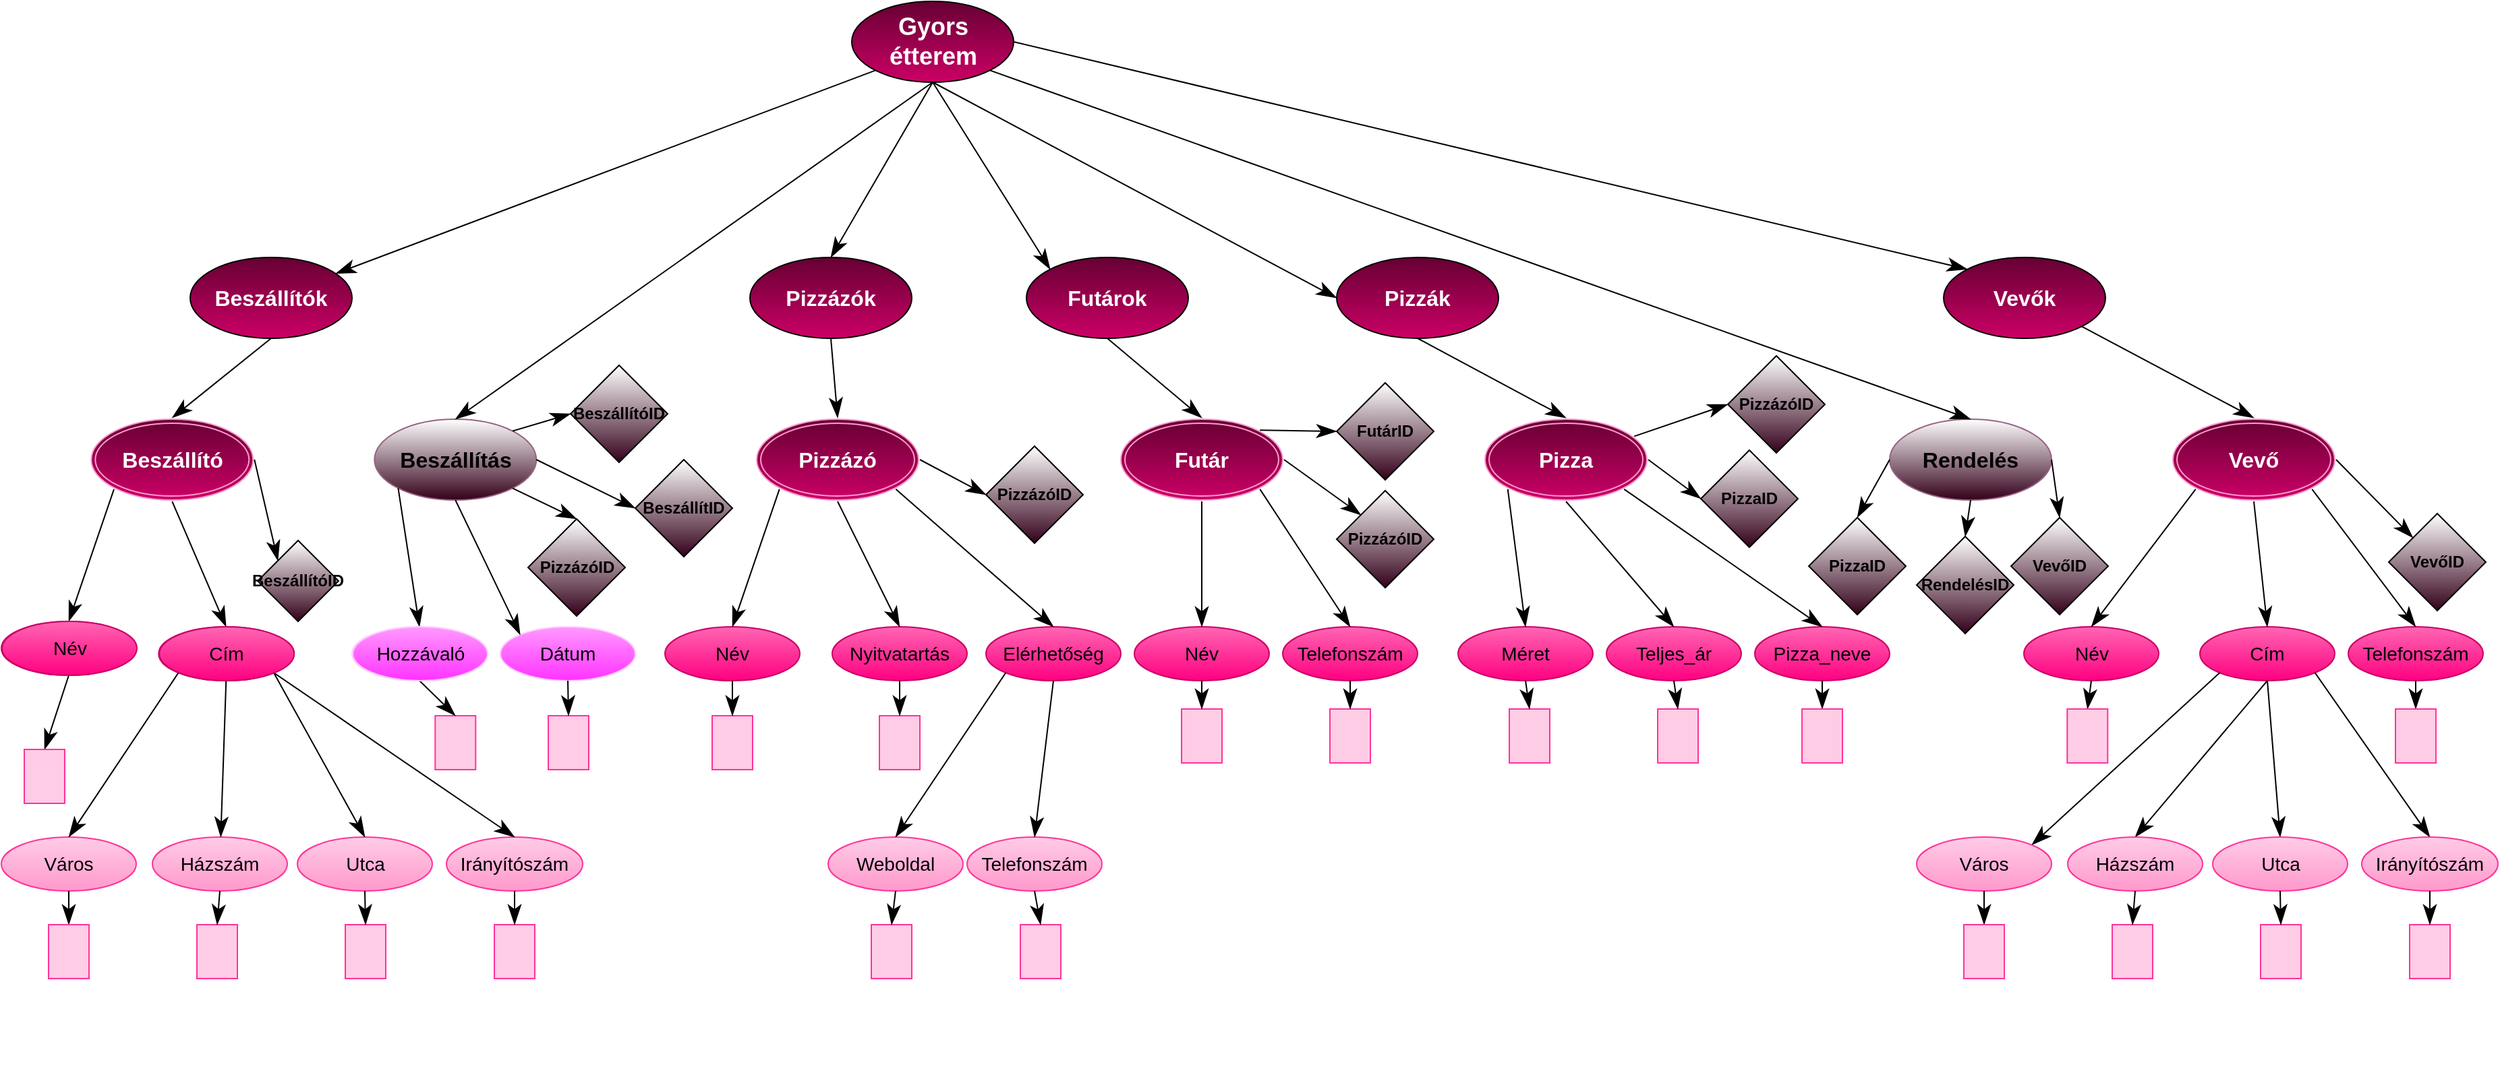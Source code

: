 <mxfile version="15.4.0" type="device"><diagram id="WkTNShphQuthiZInxlr3" name="1 oldal"><mxGraphModel dx="3299" dy="1235" grid="1" gridSize="10" guides="1" tooltips="1" connect="1" arrows="1" fold="1" page="1" pageScale="1" pageWidth="1169" pageHeight="827" math="0" shadow="0"><root><mxCell id="0"/><mxCell id="1" parent="0"/><mxCell id="f42chK7hC5eAeOAVWeYC-1" value="Elérhetőség" style="ellipse;whiteSpace=wrap;html=1;rounded=0;shadow=0;strokeColor=#CC0066;fillColor=#FF66B3;gradientDirection=south;gradientColor=#FF0080;fontSize=14;" vertex="1" parent="1"><mxGeometry x="-420" y="484" width="100" height="40" as="geometry"/></mxCell><mxCell id="f42chK7hC5eAeOAVWeYC-2" value="Nyitvatartás" style="ellipse;whiteSpace=wrap;html=1;rounded=0;shadow=0;strokeColor=#CC0066;fillColor=#FF66B3;gradientDirection=south;gradientColor=#FF0080;fontSize=14;" vertex="1" parent="1"><mxGeometry x="-534" y="484" width="100" height="40" as="geometry"/></mxCell><mxCell id="f42chK7hC5eAeOAVWeYC-3" value="Név" style="ellipse;whiteSpace=wrap;html=1;rounded=0;shadow=0;strokeColor=#CC0066;fillColor=#FF66B3;gradientDirection=south;gradientColor=#FF0080;" vertex="1" parent="1"><mxGeometry x="-1150" y="480" width="100" height="40" as="geometry"/></mxCell><mxCell id="f42chK7hC5eAeOAVWeYC-4" value="Hozzávaló" style="ellipse;whiteSpace=wrap;html=1;rounded=0;shadow=0;strokeColor=#FFCCFF;fillColor=#FF99FF;gradientDirection=south;gradientColor=#FF33FF;" vertex="1" parent="1"><mxGeometry x="-890" y="484" width="100" height="40" as="geometry"/></mxCell><mxCell id="f42chK7hC5eAeOAVWeYC-5" value="Cím" style="ellipse;whiteSpace=wrap;html=1;rounded=0;shadow=0;strokeColor=#CC0066;fillColor=#FF66B3;gradientDirection=south;gradientColor=#FF0080;" vertex="1" parent="1"><mxGeometry x="-1033.36" y="484" width="100" height="40" as="geometry"/></mxCell><mxCell id="f42chK7hC5eAeOAVWeYC-6" value="Név" style="ellipse;whiteSpace=wrap;html=1;rounded=0;shadow=0;strokeColor=#CC0066;fillColor=#FF66B3;gradientDirection=south;gradientColor=#FF0080;fontSize=14;" vertex="1" parent="1"><mxGeometry x="-310" y="484" width="100" height="40" as="geometry"/></mxCell><mxCell id="f42chK7hC5eAeOAVWeYC-7" value="Telefonszám" style="ellipse;whiteSpace=wrap;html=1;rounded=0;shadow=0;strokeColor=#CC0066;fillColor=#FF66B3;gradientDirection=south;gradientColor=#FF0080;fontSize=14;" vertex="1" parent="1"><mxGeometry x="-200" y="484" width="100" height="40" as="geometry"/></mxCell><mxCell id="f42chK7hC5eAeOAVWeYC-8" value="Név" style="ellipse;whiteSpace=wrap;html=1;rounded=0;shadow=0;strokeColor=#CC0066;fillColor=#FF66B3;gradientDirection=south;gradientColor=#FF0080;fontSize=14;" vertex="1" parent="1"><mxGeometry x="-658" y="484" width="100" height="40" as="geometry"/></mxCell><mxCell id="f42chK7hC5eAeOAVWeYC-9" value="Pizza_neve" style="ellipse;whiteSpace=wrap;html=1;rounded=0;shadow=0;strokeColor=#CC0066;fillColor=#FF66B3;gradientDirection=south;gradientColor=#FF0080;fontSize=14;" vertex="1" parent="1"><mxGeometry x="150" y="484" width="100" height="40" as="geometry"/></mxCell><mxCell id="f42chK7hC5eAeOAVWeYC-10" value="Weboldal" style="ellipse;whiteSpace=wrap;html=1;rounded=0;shadow=0;strokeColor=#FF3399;fillColor=#FFCCE6;gradientDirection=south;gradientColor=#FF99CC;fontSize=14;" vertex="1" parent="1"><mxGeometry x="-537" y="640" width="100" height="40" as="geometry"/></mxCell><mxCell id="f42chK7hC5eAeOAVWeYC-11" value="Telefonszám" style="ellipse;whiteSpace=wrap;html=1;rounded=0;shadow=0;strokeColor=#FF3399;fillColor=#FFCCE6;gradientDirection=south;gradientColor=#FF99CC;fontSize=14;" vertex="1" parent="1"><mxGeometry x="-434" y="640" width="100" height="40" as="geometry"/></mxCell><mxCell id="f42chK7hC5eAeOAVWeYC-12" value="Város" style="ellipse;whiteSpace=wrap;html=1;rounded=0;shadow=0;strokeColor=#FF3399;fillColor=#FFCCE6;gradientDirection=south;gradientColor=#FF99CC;fontSize=14;" vertex="1" parent="1"><mxGeometry x="-1150" y="640" width="100" height="40" as="geometry"/></mxCell><mxCell id="f42chK7hC5eAeOAVWeYC-13" value="Irányítószám" style="ellipse;whiteSpace=wrap;html=1;rounded=0;shadow=0;strokeColor=#FF3399;fillColor=#FFCCE6;gradientDirection=south;gradientColor=#FF99CC;fontSize=14;" vertex="1" parent="1"><mxGeometry x="-820" y="640" width="101" height="40" as="geometry"/></mxCell><mxCell id="f42chK7hC5eAeOAVWeYC-14" value="Utca" style="ellipse;whiteSpace=wrap;html=1;rounded=0;shadow=0;strokeColor=#FF3399;fillColor=#FFCCE6;gradientDirection=south;gradientColor=#FF99CC;fontSize=14;" vertex="1" parent="1"><mxGeometry x="-930.5" y="640" width="100" height="40" as="geometry"/></mxCell><mxCell id="f42chK7hC5eAeOAVWeYC-15" value="Házszám" style="ellipse;whiteSpace=wrap;html=1;rounded=0;shadow=0;strokeColor=#FF3399;fillColor=#FFCCE6;gradientDirection=south;gradientColor=#FF99CC;fontSize=14;" vertex="1" parent="1"><mxGeometry x="-1038" y="640" width="100" height="40" as="geometry"/></mxCell><mxCell id="f42chK7hC5eAeOAVWeYC-16" value="Dátum" style="ellipse;whiteSpace=wrap;html=1;rounded=0;shadow=0;strokeColor=#FFCCFF;fillColor=#FF99FF;gradientDirection=south;gradientColor=#FF33FF;fontSize=14;" vertex="1" parent="1"><mxGeometry x="-780" y="484" width="100" height="40" as="geometry"/></mxCell><mxCell id="f42chK7hC5eAeOAVWeYC-17" style="edgeStyle=none;rounded=0;orthogonalLoop=1;jettySize=auto;html=1;entryX=0.5;entryY=0;entryDx=0;entryDy=0;" edge="1" parent="1"><mxGeometry relative="1" as="geometry"><mxPoint x="-953.36" y="810" as="sourcePoint"/><mxPoint x="-953.36" y="810" as="targetPoint"/></mxGeometry></mxCell><mxCell id="f42chK7hC5eAeOAVWeYC-18" value="&lt;b style=&quot;font-size: 16px;&quot;&gt;&lt;font color=&quot;#ffffff&quot; style=&quot;font-size: 16px;&quot;&gt;Pizzázók&lt;/font&gt;&lt;/b&gt;" style="ellipse;whiteSpace=wrap;html=1;align=center;rounded=0;shadow=0;fillColor=#660033;gradientColor=#CC0066;gradientDirection=south;fontSize=16;" vertex="1" parent="1"><mxGeometry x="-595" y="210" width="120" height="60" as="geometry"/></mxCell><mxCell id="f42chK7hC5eAeOAVWeYC-19" value="&lt;b style=&quot;font-size: 16px;&quot;&gt;&lt;font color=&quot;#ffffff&quot; style=&quot;font-size: 16px;&quot;&gt;Pizzák&lt;/font&gt;&lt;/b&gt;" style="ellipse;whiteSpace=wrap;html=1;align=center;rounded=0;shadow=0;fillColor=#660033;gradientColor=#CC0066;gradientDirection=south;fontSize=16;" vertex="1" parent="1"><mxGeometry x="-160" y="210" width="120" height="60" as="geometry"/></mxCell><mxCell id="f42chK7hC5eAeOAVWeYC-20" value="&lt;b style=&quot;font-size: 16px;&quot;&gt;&lt;font color=&quot;#ffffff&quot; style=&quot;font-size: 16px;&quot;&gt;Vevők&lt;/font&gt;&lt;/b&gt;" style="ellipse;whiteSpace=wrap;html=1;align=center;rounded=0;shadow=0;fillColor=#660033;gradientColor=#CC0066;gradientDirection=south;fontSize=16;" vertex="1" parent="1"><mxGeometry x="290" y="210" width="120" height="60" as="geometry"/></mxCell><mxCell id="f42chK7hC5eAeOAVWeYC-21" value="&lt;b style=&quot;font-size: 16px;&quot;&gt;&lt;font color=&quot;#ffffff&quot; style=&quot;font-size: 16px;&quot;&gt;Futárok&lt;/font&gt;&lt;/b&gt;" style="ellipse;whiteSpace=wrap;html=1;align=center;rounded=0;shadow=0;fillColor=#660033;gradientColor=#CC0066;gradientDirection=south;fontSize=16;" vertex="1" parent="1"><mxGeometry x="-390" y="210" width="120" height="60" as="geometry"/></mxCell><mxCell id="f42chK7hC5eAeOAVWeYC-22" value="&lt;font style=&quot;font-size: 16px;&quot;&gt;&lt;b style=&quot;font-size: 16px;&quot;&gt;Beszállítás&lt;/b&gt;&lt;/font&gt;" style="ellipse;whiteSpace=wrap;html=1;align=center;rounded=0;shadow=0;fillColor=#FFFFFF;gradientColor=#33001A;gradientDirection=south;strokeColor=#996185;fontColor=#000000;fontSize=16;" vertex="1" parent="1"><mxGeometry x="-873.36" y="330" width="120" height="60" as="geometry"/></mxCell><mxCell id="f42chK7hC5eAeOAVWeYC-23" value="&lt;b&gt;PizzaID&lt;/b&gt;" style="rhombus;whiteSpace=wrap;html=1;rounded=0;shadow=0;strokeColor=default;fillColor=#FFFFFF;gradientDirection=south;gradientColor=#33001A;" vertex="1" parent="1"><mxGeometry x="110" y="353" width="72" height="72" as="geometry"/></mxCell><mxCell id="f42chK7hC5eAeOAVWeYC-24" value="&lt;b&gt;BeszállítóID&lt;/b&gt;" style="rhombus;whiteSpace=wrap;html=1;rounded=0;shadow=0;strokeColor=default;fillColor=#FFFFFF;gradientDirection=south;gradientColor=#33001A;" vertex="1" parent="1"><mxGeometry x="-960" y="420" width="60" height="60" as="geometry"/></mxCell><mxCell id="f42chK7hC5eAeOAVWeYC-25" value="&lt;b&gt;PizzázóID&lt;/b&gt;" style="rhombus;whiteSpace=wrap;html=1;rounded=0;shadow=0;strokeColor=default;fillColor=#FFFFFF;gradientDirection=south;gradientColor=#33001A;aspect=fixed;" vertex="1" parent="1"><mxGeometry x="-420" y="350" width="72" height="72" as="geometry"/></mxCell><mxCell id="f42chK7hC5eAeOAVWeYC-26" value="&lt;b&gt;FutárID&lt;/b&gt;" style="rhombus;whiteSpace=wrap;html=1;rounded=0;shadow=0;strokeColor=default;fillColor=#FFFFFF;gradientDirection=south;gradientColor=#33001A;" vertex="1" parent="1"><mxGeometry x="-160" y="303" width="72" height="72" as="geometry"/></mxCell><mxCell id="f42chK7hC5eAeOAVWeYC-27" value="&lt;b style=&quot;font-size: 18px;&quot;&gt;&lt;font color=&quot;#ffffff&quot; style=&quot;font-size: 18px;&quot;&gt;Gyors étterem&lt;/font&gt;&lt;/b&gt;" style="ellipse;whiteSpace=wrap;html=1;align=center;rounded=0;shadow=0;fillColor=#660033;gradientColor=#CC0066;gradientDirection=south;fontSize=18;" vertex="1" parent="1"><mxGeometry x="-519.5" y="20" width="120" height="60" as="geometry"/></mxCell><mxCell id="f42chK7hC5eAeOAVWeYC-28" value="" style="endArrow=classicThin;endFill=1;endSize=12;html=1;rounded=0;fontColor=#000000;exitX=0;exitY=1;exitDx=0;exitDy=0;strokeWidth=1;" edge="1" parent="1" source="f42chK7hC5eAeOAVWeYC-27" target="f42chK7hC5eAeOAVWeYC-30"><mxGeometry width="160" relative="1" as="geometry"><mxPoint x="-680" y="540" as="sourcePoint"/><mxPoint x="-520" y="540" as="targetPoint"/></mxGeometry></mxCell><mxCell id="f42chK7hC5eAeOAVWeYC-29" value="" style="endArrow=classicThin;endFill=1;endSize=12;html=1;rounded=0;fontColor=#000000;exitX=0.5;exitY=1;exitDx=0;exitDy=0;entryX=0.5;entryY=0;entryDx=0;entryDy=0;strokeWidth=1;" edge="1" parent="1" source="f42chK7hC5eAeOAVWeYC-18" target="f42chK7hC5eAeOAVWeYC-33"><mxGeometry width="160" relative="1" as="geometry"><mxPoint x="-598.0" y="260" as="sourcePoint"/><mxPoint x="-538.0" y="440" as="targetPoint"/></mxGeometry></mxCell><mxCell id="f42chK7hC5eAeOAVWeYC-30" value="&lt;b style=&quot;font-size: 16px;&quot;&gt;&lt;font color=&quot;#ffffff&quot; style=&quot;font-size: 16px;&quot;&gt;Beszállítók&lt;/font&gt;&lt;/b&gt;" style="ellipse;whiteSpace=wrap;html=1;align=center;rounded=0;shadow=0;fillColor=#660033;gradientColor=#CC0066;gradientDirection=south;fontSize=16;" vertex="1" parent="1"><mxGeometry x="-1010" y="210" width="120" height="60" as="geometry"/></mxCell><mxCell id="f42chK7hC5eAeOAVWeYC-31" value="" style="endArrow=classicThin;endFill=1;endSize=12;html=1;rounded=0;fontColor=#000000;exitX=0.5;exitY=1;exitDx=0;exitDy=0;strokeWidth=1;entryX=0.5;entryY=0;entryDx=0;entryDy=0;" edge="1" parent="1" source="f42chK7hC5eAeOAVWeYC-27" target="f42chK7hC5eAeOAVWeYC-18"><mxGeometry width="160" relative="1" as="geometry"><mxPoint x="-598.0" y="260" as="sourcePoint"/><mxPoint x="-737.406" y="328.871" as="targetPoint"/></mxGeometry></mxCell><mxCell id="f42chK7hC5eAeOAVWeYC-32" value="" style="endArrow=classicThin;endFill=1;endSize=12;html=1;rounded=0;fontColor=#000000;exitX=0.5;exitY=1;exitDx=0;exitDy=0;strokeWidth=1;entryX=0.5;entryY=0;entryDx=0;entryDy=0;" edge="1" parent="1" source="f42chK7hC5eAeOAVWeYC-30" target="f42chK7hC5eAeOAVWeYC-34"><mxGeometry width="160" relative="1" as="geometry"><mxPoint x="-598.0" y="260" as="sourcePoint"/><mxPoint x="-833.36" y="410" as="targetPoint"/></mxGeometry></mxCell><mxCell id="f42chK7hC5eAeOAVWeYC-33" value="&lt;b style=&quot;font-size: 16px;&quot;&gt;&lt;font color=&quot;#ffffff&quot; style=&quot;font-size: 16px;&quot;&gt;Pizzázó&lt;/font&gt;&lt;/b&gt;" style="ellipse;shape=doubleEllipse;margin=3;whiteSpace=wrap;html=1;align=center;rounded=0;shadow=0;fontColor=#000000;fillColor=#660033;gradientColor=#CC0066;gradientDirection=south;perimeterSpacing=1;strokeWidth=1;strokeColor=#FF99CC;fontSize=16;" vertex="1" parent="1"><mxGeometry x="-590" y="330" width="120" height="60" as="geometry"/></mxCell><mxCell id="f42chK7hC5eAeOAVWeYC-34" value="&lt;b style=&quot;font-size: 16px;&quot;&gt;&lt;font color=&quot;#ffffff&quot; style=&quot;font-size: 16px;&quot;&gt;Beszállító&lt;/font&gt;&lt;/b&gt;" style="ellipse;shape=doubleEllipse;margin=3;whiteSpace=wrap;html=1;align=center;rounded=0;shadow=0;fontColor=#000000;fillColor=#660033;gradientColor=#CC0066;gradientDirection=south;perimeterSpacing=1;strokeWidth=1;strokeColor=#FF99CC;fontSize=16;" vertex="1" parent="1"><mxGeometry x="-1083.36" y="330" width="120" height="60" as="geometry"/></mxCell><mxCell id="f42chK7hC5eAeOAVWeYC-35" value="" style="endArrow=classicThin;endFill=1;endSize=12;html=1;rounded=0;fontColor=#000000;exitX=0.5;exitY=1;exitDx=0;exitDy=0;strokeWidth=1;entryX=0.5;entryY=0;entryDx=0;entryDy=0;" edge="1" parent="1" source="f42chK7hC5eAeOAVWeYC-27" target="f42chK7hC5eAeOAVWeYC-22"><mxGeometry width="160" relative="1" as="geometry"><mxPoint x="-598.0" y="260" as="sourcePoint"/><mxPoint x="-769.586" y="322.28" as="targetPoint"/></mxGeometry></mxCell><mxCell id="f42chK7hC5eAeOAVWeYC-36" value="&lt;b&gt;BeszállítID&lt;br&gt;&lt;/b&gt;" style="rhombus;whiteSpace=wrap;html=1;rounded=0;shadow=0;strokeColor=default;fillColor=#FFFFFF;gradientDirection=south;gradientColor=#33001A;aspect=fixed;" vertex="1" parent="1"><mxGeometry x="-680" y="360" width="72" height="72" as="geometry"/></mxCell><mxCell id="f42chK7hC5eAeOAVWeYC-37" value="&lt;b&gt;PizzázóID&lt;br&gt;&lt;/b&gt;" style="rhombus;whiteSpace=wrap;html=1;rounded=0;shadow=0;strokeColor=default;fillColor=#FFFFFF;gradientDirection=south;gradientColor=#33001A;aspect=fixed;" vertex="1" parent="1"><mxGeometry x="-759.5" y="404" width="72" height="72" as="geometry"/></mxCell><mxCell id="f42chK7hC5eAeOAVWeYC-38" value="&lt;b&gt;BeszállítóID&lt;/b&gt;" style="rhombus;whiteSpace=wrap;html=1;rounded=0;shadow=0;strokeColor=default;fillColor=#FFFFFF;gradientDirection=south;gradientColor=#33001A;aspect=fixed;" vertex="1" parent="1"><mxGeometry x="-728" y="290" width="72" height="72" as="geometry"/></mxCell><mxCell id="f42chK7hC5eAeOAVWeYC-39" value="" style="endArrow=classicThin;endFill=1;endSize=12;html=1;rounded=0;fontColor=#000000;exitX=0;exitY=1;exitDx=0;exitDy=0;strokeWidth=1;entryX=0.5;entryY=0;entryDx=0;entryDy=0;" edge="1" parent="1" source="f42chK7hC5eAeOAVWeYC-34" target="f42chK7hC5eAeOAVWeYC-3"><mxGeometry width="160" relative="1" as="geometry"><mxPoint x="-1080" y="350" as="sourcePoint"/><mxPoint x="-1080.5" y="389" as="targetPoint"/></mxGeometry></mxCell><mxCell id="f42chK7hC5eAeOAVWeYC-40" value="" style="endArrow=classicThin;endFill=1;endSize=12;html=1;rounded=0;fontColor=#000000;exitX=0.5;exitY=1;exitDx=0;exitDy=0;strokeWidth=1;entryX=0.5;entryY=0;entryDx=0;entryDy=0;" edge="1" parent="1" source="f42chK7hC5eAeOAVWeYC-34" target="f42chK7hC5eAeOAVWeYC-5"><mxGeometry width="160" relative="1" as="geometry"><mxPoint x="-1080.5" y="451" as="sourcePoint"/><mxPoint x="-1090.5" y="500" as="targetPoint"/></mxGeometry></mxCell><mxCell id="f42chK7hC5eAeOAVWeYC-41" value="" style="endArrow=classicThin;endFill=1;endSize=12;html=1;rounded=0;fontColor=#000000;exitX=1;exitY=0.5;exitDx=0;exitDy=0;strokeWidth=1;entryX=0;entryY=0;entryDx=0;entryDy=0;" edge="1" parent="1" source="f42chK7hC5eAeOAVWeYC-34" target="f42chK7hC5eAeOAVWeYC-24"><mxGeometry width="160" relative="1" as="geometry"><mxPoint x="-1045.242" y="444.676" as="sourcePoint"/><mxPoint x="-970.5" y="500" as="targetPoint"/></mxGeometry></mxCell><mxCell id="f42chK7hC5eAeOAVWeYC-42" value="" style="endArrow=classicThin;endFill=1;endSize=12;html=1;rounded=0;fontColor=#000000;strokeWidth=1;exitX=0.5;exitY=1;exitDx=0;exitDy=0;entryX=1;entryY=0.5;entryDx=0;entryDy=0;" edge="1" parent="1" source="f42chK7hC5eAeOAVWeYC-3" target="f42chK7hC5eAeOAVWeYC-43"><mxGeometry width="160" relative="1" as="geometry"><mxPoint x="-1100" y="540" as="sourcePoint"/><mxPoint x="-1100" y="560" as="targetPoint"/></mxGeometry></mxCell><mxCell id="f42chK7hC5eAeOAVWeYC-43" value="" style="rounded=0;whiteSpace=wrap;html=1;shadow=0;fontColor=#000000;strokeColor=#FF3399;fillColor=#FFCCE6;gradientDirection=south;rotation=-90;gradientColor=#FFCCE6;" vertex="1" parent="1"><mxGeometry x="-1138" y="580" width="40" height="30" as="geometry"/></mxCell><mxCell id="f42chK7hC5eAeOAVWeYC-44" value="" style="endArrow=classicThin;endFill=1;endSize=12;html=1;rounded=0;fontColor=#000000;strokeWidth=1;exitX=0;exitY=1;exitDx=0;exitDy=0;entryX=0.5;entryY=0;entryDx=0;entryDy=0;" edge="1" parent="1" source="f42chK7hC5eAeOAVWeYC-5" target="f42chK7hC5eAeOAVWeYC-12"><mxGeometry width="160" relative="1" as="geometry"><mxPoint x="-1090.5" y="540" as="sourcePoint"/><mxPoint x="-1090" y="585" as="targetPoint"/></mxGeometry></mxCell><mxCell id="f42chK7hC5eAeOAVWeYC-45" value="" style="endArrow=classicThin;endFill=1;endSize=12;html=1;rounded=0;fontColor=#000000;strokeWidth=1;exitX=0.5;exitY=1;exitDx=0;exitDy=0;" edge="1" parent="1" source="f42chK7hC5eAeOAVWeYC-5" target="f42chK7hC5eAeOAVWeYC-15"><mxGeometry width="160" relative="1" as="geometry"><mxPoint x="-1005.646" y="534.226" as="sourcePoint"/><mxPoint x="-1090" y="650" as="targetPoint"/></mxGeometry></mxCell><mxCell id="f42chK7hC5eAeOAVWeYC-46" value="" style="endArrow=classicThin;endFill=1;endSize=12;html=1;rounded=0;fontColor=#000000;strokeWidth=1;exitX=1;exitY=1;exitDx=0;exitDy=0;entryX=0.5;entryY=0;entryDx=0;entryDy=0;" edge="1" parent="1" source="f42chK7hC5eAeOAVWeYC-5" target="f42chK7hC5eAeOAVWeYC-14"><mxGeometry width="160" relative="1" as="geometry"><mxPoint x="-970.5" y="540" as="sourcePoint"/><mxPoint x="-976.909" y="650.005" as="targetPoint"/></mxGeometry></mxCell><mxCell id="f42chK7hC5eAeOAVWeYC-47" value="" style="endArrow=classicThin;endFill=1;endSize=12;html=1;rounded=0;fontColor=#000000;strokeWidth=1;entryX=0.5;entryY=0;entryDx=0;entryDy=0;exitX=1;exitY=1;exitDx=0;exitDy=0;" edge="1" parent="1" source="f42chK7hC5eAeOAVWeYC-5" target="f42chK7hC5eAeOAVWeYC-13"><mxGeometry width="160" relative="1" as="geometry"><mxPoint x="-935.354" y="534.226" as="sourcePoint"/><mxPoint x="-870.5" y="650" as="targetPoint"/></mxGeometry></mxCell><mxCell id="f42chK7hC5eAeOAVWeYC-48" value="" style="endArrow=classicThin;endFill=1;endSize=12;html=1;rounded=0;fontColor=#000000;exitX=0;exitY=1;exitDx=0;exitDy=0;strokeWidth=1;entryX=0.5;entryY=0;entryDx=0;entryDy=0;" edge="1" parent="1" source="f42chK7hC5eAeOAVWeYC-22" target="f42chK7hC5eAeOAVWeYC-4"><mxGeometry width="160" relative="1" as="geometry"><mxPoint x="-1019.5" y="420" as="sourcePoint"/><mxPoint x="-973.0" y="445" as="targetPoint"/></mxGeometry></mxCell><mxCell id="f42chK7hC5eAeOAVWeYC-49" value="" style="endArrow=classicThin;endFill=1;endSize=12;html=1;rounded=0;fontColor=#000000;exitX=0.5;exitY=1;exitDx=0;exitDy=0;strokeWidth=1;entryX=0;entryY=0;entryDx=0;entryDy=0;" edge="1" parent="1" source="f42chK7hC5eAeOAVWeYC-22" target="f42chK7hC5eAeOAVWeYC-16"><mxGeometry width="160" relative="1" as="geometry"><mxPoint x="-790" y="460" as="sourcePoint"/><mxPoint x="-830" y="494" as="targetPoint"/></mxGeometry></mxCell><mxCell id="f42chK7hC5eAeOAVWeYC-50" value="" style="endArrow=classicThin;endFill=1;endSize=12;html=1;rounded=0;fontColor=#000000;exitX=1;exitY=1;exitDx=0;exitDy=0;strokeWidth=1;entryX=0.5;entryY=0;entryDx=0;entryDy=0;" edge="1" parent="1" source="f42chK7hC5eAeOAVWeYC-22" target="f42chK7hC5eAeOAVWeYC-37"><mxGeometry width="160" relative="1" as="geometry"><mxPoint x="-790" y="460" as="sourcePoint"/><mxPoint x="-755.146" y="499.774" as="targetPoint"/></mxGeometry></mxCell><mxCell id="f42chK7hC5eAeOAVWeYC-51" value="" style="endArrow=classicThin;endFill=1;endSize=12;html=1;rounded=0;fontColor=#000000;exitX=1;exitY=0.5;exitDx=0;exitDy=0;strokeWidth=1;entryX=0;entryY=0.5;entryDx=0;entryDy=0;" edge="1" parent="1" source="f42chK7hC5eAeOAVWeYC-22" target="f42chK7hC5eAeOAVWeYC-36"><mxGeometry width="160" relative="1" as="geometry"><mxPoint x="-747.156" y="451.002" as="sourcePoint"/><mxPoint x="-698" y="470" as="targetPoint"/></mxGeometry></mxCell><mxCell id="f42chK7hC5eAeOAVWeYC-52" value="" style="endArrow=classicThin;endFill=1;endSize=12;html=1;rounded=0;fontColor=#000000;exitX=1;exitY=0;exitDx=0;exitDy=0;strokeWidth=1;entryX=0;entryY=0.5;entryDx=0;entryDy=0;" edge="1" parent="1" source="f42chK7hC5eAeOAVWeYC-22" target="f42chK7hC5eAeOAVWeYC-38"><mxGeometry width="160" relative="1" as="geometry"><mxPoint x="-747.156" y="451.002" as="sourcePoint"/><mxPoint x="-698" y="470" as="targetPoint"/></mxGeometry></mxCell><mxCell id="f42chK7hC5eAeOAVWeYC-53" value="" style="endArrow=classicThin;endFill=1;endSize=12;html=1;rounded=0;fontColor=#000000;strokeWidth=1;exitX=0.5;exitY=1;exitDx=0;exitDy=0;entryX=1;entryY=0.5;entryDx=0;entryDy=0;" edge="1" parent="1" source="f42chK7hC5eAeOAVWeYC-12" target="f42chK7hC5eAeOAVWeYC-54"><mxGeometry width="160" relative="1" as="geometry"><mxPoint x="-980.5" y="530" as="sourcePoint"/><mxPoint x="-1020" y="700" as="targetPoint"/></mxGeometry></mxCell><mxCell id="f42chK7hC5eAeOAVWeYC-54" value="" style="rounded=0;whiteSpace=wrap;html=1;shadow=0;fontColor=#000000;strokeColor=#FF3399;fillColor=#FFCCE6;gradientDirection=south;rotation=-90;gradientColor=#FFCCE6;" vertex="1" parent="1"><mxGeometry x="-1120" y="710" width="40" height="30" as="geometry"/></mxCell><mxCell id="f42chK7hC5eAeOAVWeYC-55" value="" style="rounded=0;whiteSpace=wrap;html=1;shadow=0;fontColor=#000000;strokeColor=#FF3399;fillColor=#FFCCE6;gradientDirection=south;rotation=-90;gradientColor=#FFCCE6;" vertex="1" parent="1"><mxGeometry x="-789.5" y="710" width="40" height="30" as="geometry"/></mxCell><mxCell id="f42chK7hC5eAeOAVWeYC-56" value="" style="rounded=0;whiteSpace=wrap;html=1;shadow=0;fontColor=#000000;strokeColor=#FF3399;fillColor=#FFCCE6;gradientDirection=south;rotation=-90;gradientColor=#FFCCE6;" vertex="1" parent="1"><mxGeometry x="-900" y="710" width="40" height="30" as="geometry"/></mxCell><mxCell id="f42chK7hC5eAeOAVWeYC-57" value="" style="rounded=0;whiteSpace=wrap;html=1;shadow=0;fontColor=#000000;strokeColor=#FF3399;fillColor=#FFCCE6;gradientDirection=south;rotation=-90;gradientColor=#FFCCE6;" vertex="1" parent="1"><mxGeometry x="-1010" y="710" width="40" height="30" as="geometry"/></mxCell><mxCell id="f42chK7hC5eAeOAVWeYC-58" value="" style="endArrow=classicThin;endFill=1;endSize=12;html=1;rounded=0;fontColor=#000000;strokeWidth=1;exitX=0.5;exitY=1;exitDx=0;exitDy=0;entryX=1;entryY=0.5;entryDx=0;entryDy=0;" edge="1" parent="1" source="f42chK7hC5eAeOAVWeYC-15" target="f42chK7hC5eAeOAVWeYC-57"><mxGeometry width="160" relative="1" as="geometry"><mxPoint x="-1090" y="690" as="sourcePoint"/><mxPoint x="-1080.5" y="715" as="targetPoint"/></mxGeometry></mxCell><mxCell id="f42chK7hC5eAeOAVWeYC-59" value="" style="endArrow=classicThin;endFill=1;endSize=12;html=1;rounded=0;fontColor=#000000;strokeWidth=1;exitX=0.5;exitY=1;exitDx=0;exitDy=0;entryX=1;entryY=0.5;entryDx=0;entryDy=0;" edge="1" parent="1" source="f42chK7hC5eAeOAVWeYC-14" target="f42chK7hC5eAeOAVWeYC-56"><mxGeometry width="160" relative="1" as="geometry"><mxPoint x="-978" y="690" as="sourcePoint"/><mxPoint x="-973.36" y="715" as="targetPoint"/></mxGeometry></mxCell><mxCell id="f42chK7hC5eAeOAVWeYC-60" value="" style="endArrow=classicThin;endFill=1;endSize=12;html=1;rounded=0;fontColor=#000000;strokeWidth=1;exitX=0.5;exitY=1;exitDx=0;exitDy=0;entryX=1;entryY=0.5;entryDx=0;entryDy=0;" edge="1" parent="1" source="f42chK7hC5eAeOAVWeYC-13" target="f42chK7hC5eAeOAVWeYC-55"><mxGeometry width="160" relative="1" as="geometry"><mxPoint x="-968" y="700" as="sourcePoint"/><mxPoint x="-963.36" y="725" as="targetPoint"/></mxGeometry></mxCell><mxCell id="f42chK7hC5eAeOAVWeYC-61" value="" style="rounded=0;whiteSpace=wrap;html=1;shadow=0;fontColor=#000000;strokeColor=#FF3399;fillColor=#FFCCE6;gradientDirection=south;rotation=-90;gradientColor=#FFCCE6;" vertex="1" parent="1"><mxGeometry x="-749.5" y="555" width="40" height="30" as="geometry"/></mxCell><mxCell id="f42chK7hC5eAeOAVWeYC-62" value="" style="endArrow=classicThin;endFill=1;endSize=12;html=1;rounded=0;fontColor=#000000;strokeWidth=1;exitX=0.5;exitY=1;exitDx=0;exitDy=0;entryX=1;entryY=0.5;entryDx=0;entryDy=0;" edge="1" parent="1" source="f42chK7hC5eAeOAVWeYC-16" target="f42chK7hC5eAeOAVWeYC-61"><mxGeometry width="160" relative="1" as="geometry"><mxPoint x="-730" y="530" as="sourcePoint"/><mxPoint x="-822.86" y="565" as="targetPoint"/></mxGeometry></mxCell><mxCell id="f42chK7hC5eAeOAVWeYC-63" value="" style="rounded=0;whiteSpace=wrap;html=1;shadow=0;fontColor=#000000;strokeColor=#FF3399;fillColor=#FFCCE6;gradientDirection=south;rotation=-90;gradientColor=#FFCCE6;" vertex="1" parent="1"><mxGeometry x="-833.36" y="555" width="40" height="30" as="geometry"/></mxCell><mxCell id="f42chK7hC5eAeOAVWeYC-64" value="" style="endArrow=classicThin;endFill=1;endSize=12;html=1;rounded=0;fontColor=#000000;strokeWidth=1;exitX=0.5;exitY=1;exitDx=0;exitDy=0;entryX=1;entryY=0.5;entryDx=0;entryDy=0;" edge="1" parent="1" source="f42chK7hC5eAeOAVWeYC-4" target="f42chK7hC5eAeOAVWeYC-63"><mxGeometry width="160" relative="1" as="geometry"><mxPoint x="-813.86" y="530" as="sourcePoint"/><mxPoint x="-906.72" y="565" as="targetPoint"/></mxGeometry></mxCell><mxCell id="f42chK7hC5eAeOAVWeYC-65" value="" style="rounded=0;whiteSpace=wrap;html=1;shadow=0;fontColor=#000000;strokeColor=#FF3399;fillColor=#FFCCE6;gradientDirection=south;rotation=-90;gradientColor=#FFCCE6;" vertex="1" parent="1"><mxGeometry x="-628" y="555" width="40" height="30" as="geometry"/></mxCell><mxCell id="f42chK7hC5eAeOAVWeYC-66" value="" style="rounded=0;whiteSpace=wrap;html=1;shadow=0;fontColor=#000000;strokeColor=#FF3399;fillColor=#FFCCE6;gradientDirection=south;rotation=-90;gradientColor=#FFCCE6;" vertex="1" parent="1"><mxGeometry x="-504" y="555" width="40" height="30" as="geometry"/></mxCell><mxCell id="f42chK7hC5eAeOAVWeYC-67" value="" style="endArrow=classicThin;endFill=1;endSize=12;html=1;rounded=0;fontColor=#000000;strokeWidth=1;exitX=0.5;exitY=1;exitDx=0;exitDy=0;entryX=1;entryY=0.5;entryDx=0;entryDy=0;" edge="1" parent="1" source="f42chK7hC5eAeOAVWeYC-8" target="f42chK7hC5eAeOAVWeYC-65"><mxGeometry width="160" relative="1" as="geometry"><mxPoint x="-720" y="534" as="sourcePoint"/><mxPoint x="-719.5" y="560" as="targetPoint"/></mxGeometry></mxCell><mxCell id="f42chK7hC5eAeOAVWeYC-68" value="" style="endArrow=classicThin;endFill=1;endSize=12;html=1;rounded=0;fontColor=#000000;strokeWidth=1;exitX=0.5;exitY=1;exitDx=0;exitDy=0;entryX=1;entryY=0.5;entryDx=0;entryDy=0;" edge="1" parent="1" source="f42chK7hC5eAeOAVWeYC-2" target="f42chK7hC5eAeOAVWeYC-66"><mxGeometry width="160" relative="1" as="geometry"><mxPoint x="-710" y="544" as="sourcePoint"/><mxPoint x="-709.5" y="570" as="targetPoint"/></mxGeometry></mxCell><mxCell id="f42chK7hC5eAeOAVWeYC-69" value="" style="endArrow=classicThin;endFill=1;endSize=12;html=1;rounded=0;fontColor=#000000;strokeWidth=1;exitX=0;exitY=1;exitDx=0;exitDy=0;entryX=0.5;entryY=0;entryDx=0;entryDy=0;" edge="1" parent="1" source="f42chK7hC5eAeOAVWeYC-33" target="f42chK7hC5eAeOAVWeYC-8"><mxGeometry width="160" relative="1" as="geometry"><mxPoint x="-700" y="554" as="sourcePoint"/><mxPoint x="-699.5" y="580" as="targetPoint"/></mxGeometry></mxCell><mxCell id="f42chK7hC5eAeOAVWeYC-70" value="" style="endArrow=classicThin;endFill=1;endSize=12;html=1;rounded=0;fontColor=#000000;strokeWidth=1;exitX=0.5;exitY=1;exitDx=0;exitDy=0;entryX=0.5;entryY=0;entryDx=0;entryDy=0;" edge="1" parent="1" source="f42chK7hC5eAeOAVWeYC-33" target="f42chK7hC5eAeOAVWeYC-2"><mxGeometry width="160" relative="1" as="geometry"><mxPoint x="-690" y="564" as="sourcePoint"/><mxPoint x="-689.5" y="590" as="targetPoint"/></mxGeometry></mxCell><mxCell id="f42chK7hC5eAeOAVWeYC-71" value="" style="endArrow=classicThin;endFill=1;endSize=12;html=1;rounded=0;fontColor=#000000;strokeWidth=1;exitX=1;exitY=1;exitDx=0;exitDy=0;entryX=0.5;entryY=0;entryDx=0;entryDy=0;" edge="1" parent="1" source="f42chK7hC5eAeOAVWeYC-33" target="f42chK7hC5eAeOAVWeYC-1"><mxGeometry width="160" relative="1" as="geometry"><mxPoint x="-680" y="574" as="sourcePoint"/><mxPoint x="-679.5" y="600" as="targetPoint"/></mxGeometry></mxCell><mxCell id="f42chK7hC5eAeOAVWeYC-72" value="" style="endArrow=classicThin;endFill=1;endSize=12;html=1;rounded=0;fontColor=#000000;exitX=1;exitY=0.5;exitDx=0;exitDy=0;strokeWidth=1;entryX=0;entryY=0.5;entryDx=0;entryDy=0;" edge="1" parent="1" source="f42chK7hC5eAeOAVWeYC-33" target="f42chK7hC5eAeOAVWeYC-25"><mxGeometry width="160" relative="1" as="geometry"><mxPoint x="-779.5" y="420" as="sourcePoint"/><mxPoint x="-679.5" y="420" as="targetPoint"/></mxGeometry></mxCell><mxCell id="f42chK7hC5eAeOAVWeYC-73" value="" style="endArrow=classicThin;endFill=1;endSize=12;html=1;rounded=0;fontColor=#000000;exitX=0;exitY=1;exitDx=0;exitDy=0;strokeWidth=1;entryX=0.5;entryY=0;entryDx=0;entryDy=0;" edge="1" parent="1" source="f42chK7hC5eAeOAVWeYC-1" target="f42chK7hC5eAeOAVWeYC-10"><mxGeometry width="160" relative="1" as="geometry"><mxPoint x="-769.5" y="430" as="sourcePoint"/><mxPoint x="-380" y="620" as="targetPoint"/></mxGeometry></mxCell><mxCell id="f42chK7hC5eAeOAVWeYC-74" value="" style="endArrow=classicThin;endFill=1;endSize=12;html=1;rounded=0;fontColor=#000000;exitX=0.5;exitY=1;exitDx=0;exitDy=0;strokeWidth=1;entryX=0.5;entryY=0;entryDx=0;entryDy=0;" edge="1" parent="1" source="f42chK7hC5eAeOAVWeYC-1" target="f42chK7hC5eAeOAVWeYC-11"><mxGeometry width="160" relative="1" as="geometry"><mxPoint x="-395.146" y="528.226" as="sourcePoint"/><mxPoint x="-477" y="650" as="targetPoint"/></mxGeometry></mxCell><mxCell id="f42chK7hC5eAeOAVWeYC-75" value="" style="rounded=0;whiteSpace=wrap;html=1;shadow=0;fontColor=#000000;strokeColor=#FF3399;fillColor=#FFCCE6;gradientDirection=south;rotation=-90;gradientColor=#FFCCE6;" vertex="1" parent="1"><mxGeometry x="-399.5" y="710" width="40" height="30" as="geometry"/></mxCell><mxCell id="f42chK7hC5eAeOAVWeYC-76" value="" style="rounded=0;whiteSpace=wrap;html=1;shadow=0;fontColor=#000000;strokeColor=#FF3399;fillColor=#FFCCE6;gradientDirection=south;rotation=-90;gradientColor=#FFCCE6;" vertex="1" parent="1"><mxGeometry x="-510" y="710" width="40" height="30" as="geometry"/></mxCell><mxCell id="f42chK7hC5eAeOAVWeYC-77" value="" style="endArrow=classicThin;endFill=1;endSize=12;html=1;rounded=0;fontColor=#000000;strokeWidth=1;exitX=0.5;exitY=1;exitDx=0;exitDy=0;entryX=1;entryY=0.5;entryDx=0;entryDy=0;" edge="1" parent="1" source="f42chK7hC5eAeOAVWeYC-10" target="f42chK7hC5eAeOAVWeYC-76"><mxGeometry width="160" relative="1" as="geometry"><mxPoint x="-490.5" y="690" as="sourcePoint"/><mxPoint x="-583.36" y="725" as="targetPoint"/></mxGeometry></mxCell><mxCell id="f42chK7hC5eAeOAVWeYC-78" value="" style="endArrow=classicThin;endFill=1;endSize=12;html=1;rounded=0;fontColor=#000000;strokeWidth=1;exitX=0.5;exitY=1;exitDx=0;exitDy=0;entryX=1;entryY=0.5;entryDx=0;entryDy=0;" edge="1" parent="1" source="f42chK7hC5eAeOAVWeYC-11" target="f42chK7hC5eAeOAVWeYC-75"><mxGeometry width="160" relative="1" as="geometry"><mxPoint x="-379.5" y="690" as="sourcePoint"/><mxPoint x="-573.36" y="735" as="targetPoint"/></mxGeometry></mxCell><mxCell id="f42chK7hC5eAeOAVWeYC-79" value="" style="endArrow=classicThin;endFill=1;endSize=12;html=1;rounded=0;fontColor=#000000;exitX=0.5;exitY=1;exitDx=0;exitDy=0;strokeWidth=1;entryX=0;entryY=0;entryDx=0;entryDy=0;" edge="1" parent="1" source="f42chK7hC5eAeOAVWeYC-27" target="f42chK7hC5eAeOAVWeYC-21"><mxGeometry width="160" relative="1" as="geometry"><mxPoint x="-598" y="260" as="sourcePoint"/><mxPoint x="-560" y="290" as="targetPoint"/></mxGeometry></mxCell><mxCell id="f42chK7hC5eAeOAVWeYC-80" value="&lt;b style=&quot;font-size: 16px;&quot;&gt;&lt;font color=&quot;#ffffff&quot; style=&quot;font-size: 16px;&quot;&gt;Futár&lt;/font&gt;&lt;/b&gt;" style="ellipse;shape=doubleEllipse;margin=3;whiteSpace=wrap;html=1;align=center;rounded=0;shadow=0;fontColor=#000000;fillColor=#660033;gradientColor=#CC0066;gradientDirection=south;perimeterSpacing=1;strokeWidth=1;strokeColor=#FF99CC;fontSize=16;" vertex="1" parent="1"><mxGeometry x="-320" y="330" width="120" height="60" as="geometry"/></mxCell><mxCell id="f42chK7hC5eAeOAVWeYC-81" value="" style="endArrow=classicThin;endFill=1;endSize=12;html=1;rounded=0;fontColor=#000000;exitX=0.5;exitY=1;exitDx=0;exitDy=0;strokeWidth=1;entryX=0.5;entryY=0;entryDx=0;entryDy=0;" edge="1" parent="1" source="f42chK7hC5eAeOAVWeYC-21" target="f42chK7hC5eAeOAVWeYC-80"><mxGeometry width="160" relative="1" as="geometry"><mxPoint x="-555.156" y="251.002" as="sourcePoint"/><mxPoint x="-180" y="350" as="targetPoint"/></mxGeometry></mxCell><mxCell id="f42chK7hC5eAeOAVWeYC-82" value="" style="endArrow=classicThin;endFill=1;endSize=12;html=1;rounded=0;fontColor=#000000;exitX=1;exitY=0;exitDx=0;exitDy=0;strokeWidth=1;entryX=0;entryY=0.5;entryDx=0;entryDy=0;" edge="1" parent="1" source="f42chK7hC5eAeOAVWeYC-80" target="f42chK7hC5eAeOAVWeYC-26"><mxGeometry width="160" relative="1" as="geometry"><mxPoint x="-329.5" y="350" as="sourcePoint"/><mxPoint x="-170" y="380" as="targetPoint"/></mxGeometry></mxCell><mxCell id="f42chK7hC5eAeOAVWeYC-83" value="" style="endArrow=classicThin;endFill=1;endSize=12;html=1;rounded=0;fontColor=#000000;exitX=0.5;exitY=1;exitDx=0;exitDy=0;strokeWidth=1;entryX=0.5;entryY=0;entryDx=0;entryDy=0;" edge="1" parent="1" source="f42chK7hC5eAeOAVWeYC-80" target="f42chK7hC5eAeOAVWeYC-6"><mxGeometry width="160" relative="1" as="geometry"><mxPoint x="-206.935" y="398.045" as="sourcePoint"/><mxPoint x="-170" y="380" as="targetPoint"/></mxGeometry></mxCell><mxCell id="f42chK7hC5eAeOAVWeYC-84" value="" style="endArrow=classicThin;endFill=1;endSize=12;html=1;rounded=0;fontColor=#000000;exitX=1;exitY=1;exitDx=0;exitDy=0;strokeWidth=1;entryX=0.5;entryY=0;entryDx=0;entryDy=0;" edge="1" parent="1" source="f42chK7hC5eAeOAVWeYC-80" target="f42chK7hC5eAeOAVWeYC-7"><mxGeometry width="160" relative="1" as="geometry"><mxPoint x="-250" y="451" as="sourcePoint"/><mxPoint x="-250" y="494" as="targetPoint"/></mxGeometry></mxCell><mxCell id="f42chK7hC5eAeOAVWeYC-85" value="" style="rounded=0;whiteSpace=wrap;html=1;shadow=0;fontColor=#000000;strokeColor=#FF3399;fillColor=#FFCCE6;gradientDirection=south;rotation=-90;gradientColor=#FFCCE6;" vertex="1" parent="1"><mxGeometry x="-280" y="550" width="40" height="30" as="geometry"/></mxCell><mxCell id="f42chK7hC5eAeOAVWeYC-86" value="" style="rounded=0;whiteSpace=wrap;html=1;shadow=0;fontColor=#000000;strokeColor=#FF3399;fillColor=#FFCCE6;gradientDirection=south;rotation=-90;gradientColor=#FFCCE6;" vertex="1" parent="1"><mxGeometry x="-170" y="550" width="40" height="30" as="geometry"/></mxCell><mxCell id="f42chK7hC5eAeOAVWeYC-87" value="" style="endArrow=classicThin;endFill=1;endSize=12;html=1;rounded=0;fontColor=#000000;strokeWidth=1;exitX=0.5;exitY=1;exitDx=0;exitDy=0;entryX=1;entryY=0.5;entryDx=0;entryDy=0;" edge="1" parent="1" source="f42chK7hC5eAeOAVWeYC-6" target="f42chK7hC5eAeOAVWeYC-85"><mxGeometry width="160" relative="1" as="geometry"><mxPoint x="-474" y="534" as="sourcePoint"/><mxPoint x="-474" y="560" as="targetPoint"/></mxGeometry></mxCell><mxCell id="f42chK7hC5eAeOAVWeYC-88" value="" style="endArrow=classicThin;endFill=1;endSize=12;html=1;rounded=0;fontColor=#000000;strokeWidth=1;exitX=0.5;exitY=1;exitDx=0;exitDy=0;entryX=1;entryY=0.5;entryDx=0;entryDy=0;" edge="1" parent="1" source="f42chK7hC5eAeOAVWeYC-7" target="f42chK7hC5eAeOAVWeYC-86"><mxGeometry width="160" relative="1" as="geometry"><mxPoint x="-250" y="534" as="sourcePoint"/><mxPoint x="-250" y="555" as="targetPoint"/></mxGeometry></mxCell><mxCell id="f42chK7hC5eAeOAVWeYC-89" value="&lt;b&gt;PizzázóID&lt;/b&gt;" style="rhombus;whiteSpace=wrap;html=1;rounded=0;shadow=0;strokeColor=default;fillColor=#FFFFFF;gradientDirection=south;gradientColor=#33001A;" vertex="1" parent="1"><mxGeometry x="-160" y="383" width="72" height="72" as="geometry"/></mxCell><mxCell id="f42chK7hC5eAeOAVWeYC-90" value="" style="endArrow=classicThin;endFill=1;endSize=12;html=1;rounded=0;fontColor=#000000;exitX=1;exitY=0.5;exitDx=0;exitDy=0;strokeWidth=1;entryX=0;entryY=0;entryDx=0;entryDy=0;" edge="1" parent="1" source="f42chK7hC5eAeOAVWeYC-80" target="f42chK7hC5eAeOAVWeYC-89"><mxGeometry width="160" relative="1" as="geometry"><mxPoint x="-206.866" y="348.08" as="sourcePoint"/><mxPoint x="-170" y="360" as="targetPoint"/></mxGeometry></mxCell><mxCell id="f42chK7hC5eAeOAVWeYC-91" value="" style="endArrow=classicThin;endFill=1;endSize=12;html=1;rounded=0;fontColor=#000000;exitX=1;exitY=0.5;exitDx=0;exitDy=0;strokeWidth=1;entryX=0;entryY=0;entryDx=0;entryDy=0;" edge="1" parent="1" source="f42chK7hC5eAeOAVWeYC-27" target="f42chK7hC5eAeOAVWeYC-20"><mxGeometry width="160" relative="1" as="geometry"><mxPoint x="-555.574" y="171.213" as="sourcePoint"/><mxPoint x="-362.426" y="228.787" as="targetPoint"/></mxGeometry></mxCell><mxCell id="f42chK7hC5eAeOAVWeYC-92" value="&lt;b style=&quot;font-size: 16px;&quot;&gt;&lt;font color=&quot;#ffffff&quot; style=&quot;font-size: 16px;&quot;&gt;Vevő&lt;/font&gt;&lt;/b&gt;" style="ellipse;shape=doubleEllipse;margin=3;whiteSpace=wrap;html=1;align=center;rounded=0;shadow=0;fontColor=#000000;fillColor=#660033;gradientColor=#CC0066;gradientDirection=south;perimeterSpacing=1;strokeWidth=1;strokeColor=#FF99CC;fontSize=16;" vertex="1" parent="1"><mxGeometry x="460" y="330" width="120" height="60" as="geometry"/></mxCell><mxCell id="f42chK7hC5eAeOAVWeYC-93" value="" style="endArrow=classicThin;endFill=1;endSize=12;html=1;rounded=0;fontColor=#000000;exitX=1;exitY=1;exitDx=0;exitDy=0;strokeWidth=1;entryX=0.5;entryY=0;entryDx=0;entryDy=0;" edge="1" parent="1" source="f42chK7hC5eAeOAVWeYC-20" target="f42chK7hC5eAeOAVWeYC-92"><mxGeometry width="160" relative="1" as="geometry"><mxPoint x="-538" y="150" as="sourcePoint"/><mxPoint x="-129.426" y="228.787" as="targetPoint"/></mxGeometry></mxCell><mxCell id="f42chK7hC5eAeOAVWeYC-94" value="&lt;b style=&quot;font-size: 16px;&quot;&gt;&lt;font color=&quot;#ffffff&quot; style=&quot;font-size: 16px;&quot;&gt;Pizza&lt;/font&gt;&lt;/b&gt;" style="ellipse;shape=doubleEllipse;margin=3;whiteSpace=wrap;html=1;align=center;rounded=0;shadow=0;fontColor=#000000;fillColor=#660033;gradientColor=#CC0066;gradientDirection=south;perimeterSpacing=1;strokeWidth=1;strokeColor=#FF99CC;fontSize=16;" vertex="1" parent="1"><mxGeometry x="-50" y="330" width="120" height="60" as="geometry"/></mxCell><mxCell id="f42chK7hC5eAeOAVWeYC-95" value="" style="endArrow=classicThin;endFill=1;endSize=12;html=1;rounded=0;fontColor=#000000;exitX=0.5;exitY=1;exitDx=0;exitDy=0;strokeWidth=1;entryX=0;entryY=0.5;entryDx=0;entryDy=0;" edge="1" parent="1" source="f42chK7hC5eAeOAVWeYC-27" target="f42chK7hC5eAeOAVWeYC-19"><mxGeometry width="160" relative="1" as="geometry"><mxPoint x="-538" y="150" as="sourcePoint"/><mxPoint x="-22.426" y="178.787" as="targetPoint"/></mxGeometry></mxCell><mxCell id="f42chK7hC5eAeOAVWeYC-96" value="" style="endArrow=classicThin;endFill=1;endSize=12;html=1;rounded=0;fontColor=#000000;exitX=0.5;exitY=1;exitDx=0;exitDy=0;strokeWidth=1;entryX=0.5;entryY=0;entryDx=0;entryDy=0;" edge="1" parent="1" source="f42chK7hC5eAeOAVWeYC-19" target="f42chK7hC5eAeOAVWeYC-94"><mxGeometry width="160" relative="1" as="geometry"><mxPoint x="-528" y="160" as="sourcePoint"/><mxPoint x="-12.426" y="188.787" as="targetPoint"/></mxGeometry></mxCell><mxCell id="f42chK7hC5eAeOAVWeYC-97" value="Méret" style="ellipse;whiteSpace=wrap;html=1;rounded=0;shadow=0;strokeColor=#CC0066;fillColor=#FF66B3;gradientDirection=south;gradientColor=#FF0080;fontSize=14;" vertex="1" parent="1"><mxGeometry x="-70" y="484" width="100" height="40" as="geometry"/></mxCell><mxCell id="f42chK7hC5eAeOAVWeYC-98" value="Teljes_ár" style="ellipse;whiteSpace=wrap;html=1;rounded=0;shadow=0;strokeColor=#CC0066;fillColor=#FF66B3;gradientDirection=south;gradientColor=#FF0080;fontSize=14;" vertex="1" parent="1"><mxGeometry x="40" y="484" width="100" height="40" as="geometry"/></mxCell><mxCell id="f42chK7hC5eAeOAVWeYC-99" value="" style="endArrow=classicThin;endFill=1;endSize=12;html=1;rounded=0;fontColor=#000000;exitX=0;exitY=1;exitDx=0;exitDy=0;strokeWidth=1;entryX=0.5;entryY=0;entryDx=0;entryDy=0;" edge="1" parent="1" source="f42chK7hC5eAeOAVWeYC-94" target="f42chK7hC5eAeOAVWeYC-97"><mxGeometry width="160" relative="1" as="geometry"><mxPoint x="-206.517" y="391.741" as="sourcePoint"/><mxPoint x="-140" y="494" as="targetPoint"/></mxGeometry></mxCell><mxCell id="f42chK7hC5eAeOAVWeYC-100" value="" style="endArrow=classicThin;endFill=1;endSize=12;html=1;rounded=0;fontColor=#000000;exitX=0.5;exitY=1;exitDx=0;exitDy=0;strokeWidth=1;entryX=0.5;entryY=0;entryDx=0;entryDy=0;" edge="1" parent="1" source="f42chK7hC5eAeOAVWeYC-94" target="f42chK7hC5eAeOAVWeYC-98"><mxGeometry width="160" relative="1" as="geometry"><mxPoint x="-23.483" y="391.741" as="sourcePoint"/><mxPoint x="-10" y="494" as="targetPoint"/></mxGeometry></mxCell><mxCell id="f42chK7hC5eAeOAVWeYC-101" value="" style="endArrow=classicThin;endFill=1;endSize=12;html=1;rounded=0;fontColor=#000000;exitX=1;exitY=1;exitDx=0;exitDy=0;strokeWidth=1;entryX=0.5;entryY=0;entryDx=0;entryDy=0;" edge="1" parent="1" source="f42chK7hC5eAeOAVWeYC-94" target="f42chK7hC5eAeOAVWeYC-9"><mxGeometry width="160" relative="1" as="geometry"><mxPoint x="20" y="401" as="sourcePoint"/><mxPoint x="100" y="494" as="targetPoint"/></mxGeometry></mxCell><mxCell id="f42chK7hC5eAeOAVWeYC-102" value="" style="endArrow=classicThin;endFill=1;endSize=12;html=1;rounded=0;fontColor=#000000;exitX=1;exitY=0.5;exitDx=0;exitDy=0;strokeWidth=1;entryX=0;entryY=0.5;entryDx=0;entryDy=0;" edge="1" parent="1" source="f42chK7hC5eAeOAVWeYC-94" target="f42chK7hC5eAeOAVWeYC-23"><mxGeometry width="160" relative="1" as="geometry"><mxPoint x="-189.0" y="370" as="sourcePoint"/><mxPoint x="130" y="370" as="targetPoint"/></mxGeometry></mxCell><mxCell id="f42chK7hC5eAeOAVWeYC-103" value="" style="rounded=0;whiteSpace=wrap;html=1;shadow=0;fontColor=#000000;strokeColor=#FF3399;fillColor=#FFCCE6;gradientDirection=south;rotation=-90;gradientColor=#FFCCE6;" vertex="1" parent="1"><mxGeometry x="-37" y="550" width="40" height="30" as="geometry"/></mxCell><mxCell id="f42chK7hC5eAeOAVWeYC-104" value="" style="rounded=0;whiteSpace=wrap;html=1;shadow=0;fontColor=#000000;strokeColor=#FF3399;fillColor=#FFCCE6;gradientDirection=south;rotation=-90;gradientColor=#FFCCE6;" vertex="1" parent="1"><mxGeometry x="73" y="550" width="40" height="30" as="geometry"/></mxCell><mxCell id="f42chK7hC5eAeOAVWeYC-105" value="" style="endArrow=classicThin;endFill=1;endSize=12;html=1;rounded=0;fontColor=#000000;strokeWidth=1;exitX=0.5;exitY=1;exitDx=0;exitDy=0;entryX=1;entryY=0.5;entryDx=0;entryDy=0;" edge="1" parent="1" source="f42chK7hC5eAeOAVWeYC-97" target="f42chK7hC5eAeOAVWeYC-103"><mxGeometry width="160" relative="1" as="geometry"><mxPoint x="-140.0" y="534" as="sourcePoint"/><mxPoint x="-140.0" y="555" as="targetPoint"/></mxGeometry></mxCell><mxCell id="f42chK7hC5eAeOAVWeYC-106" value="" style="endArrow=classicThin;endFill=1;endSize=12;html=1;rounded=0;fontColor=#000000;strokeWidth=1;exitX=0.5;exitY=1;exitDx=0;exitDy=0;entryX=1;entryY=0.5;entryDx=0;entryDy=0;" edge="1" parent="1" source="f42chK7hC5eAeOAVWeYC-98" target="f42chK7hC5eAeOAVWeYC-104"><mxGeometry width="160" relative="1" as="geometry"><mxPoint x="-130.0" y="544" as="sourcePoint"/><mxPoint x="-130.0" y="565" as="targetPoint"/></mxGeometry></mxCell><mxCell id="f42chK7hC5eAeOAVWeYC-107" value="" style="endArrow=classicThin;endFill=1;endSize=12;html=1;rounded=0;fontColor=#000000;strokeWidth=1;exitX=0.5;exitY=1;exitDx=0;exitDy=0;entryX=1;entryY=0.5;entryDx=0;entryDy=0;" edge="1" parent="1" source="f42chK7hC5eAeOAVWeYC-9" target="f42chK7hC5eAeOAVWeYC-108"><mxGeometry width="160" relative="1" as="geometry"><mxPoint x="-120.0" y="554" as="sourcePoint"/><mxPoint x="200" y="550" as="targetPoint"/></mxGeometry></mxCell><mxCell id="f42chK7hC5eAeOAVWeYC-108" value="" style="rounded=0;whiteSpace=wrap;html=1;shadow=0;fontColor=#000000;strokeColor=#FF3399;fillColor=#FFCCE6;gradientDirection=south;rotation=-90;gradientColor=#FFCCE6;" vertex="1" parent="1"><mxGeometry x="180" y="550" width="40" height="30" as="geometry"/></mxCell><mxCell id="f42chK7hC5eAeOAVWeYC-109" value="&lt;b&gt;PizzázóID&lt;/b&gt;" style="rhombus;whiteSpace=wrap;html=1;rounded=0;shadow=0;strokeColor=default;fillColor=#FFFFFF;gradientDirection=south;gradientColor=#33001A;" vertex="1" parent="1"><mxGeometry x="130" y="283" width="72" height="72" as="geometry"/></mxCell><mxCell id="f42chK7hC5eAeOAVWeYC-110" value="" style="endArrow=classicThin;endFill=1;endSize=12;html=1;rounded=0;fontColor=#000000;strokeWidth=1;entryX=0;entryY=0.5;entryDx=0;entryDy=0;" edge="1" parent="1" source="f42chK7hC5eAeOAVWeYC-94" target="f42chK7hC5eAeOAVWeYC-109"><mxGeometry width="160" relative="1" as="geometry"><mxPoint x="-189.0" y="370" as="sourcePoint"/><mxPoint x="-147" y="420" as="targetPoint"/></mxGeometry></mxCell><mxCell id="f42chK7hC5eAeOAVWeYC-111" value="&lt;font style=&quot;font-size: 16px;&quot;&gt;&lt;b style=&quot;font-size: 16px;&quot;&gt;Rendelés&lt;/b&gt;&lt;/font&gt;" style="ellipse;whiteSpace=wrap;html=1;align=center;rounded=0;shadow=0;fillColor=#FFFFFF;gradientColor=#33001A;gradientDirection=south;strokeColor=#996185;fontColor=#000000;fontSize=16;" vertex="1" parent="1"><mxGeometry x="250.0" y="330" width="120" height="60" as="geometry"/></mxCell><mxCell id="f42chK7hC5eAeOAVWeYC-112" value="" style="endArrow=classicThin;endFill=1;endSize=12;html=1;rounded=0;fontColor=#000000;exitX=1;exitY=1;exitDx=0;exitDy=0;strokeWidth=1;entryX=0.5;entryY=0;entryDx=0;entryDy=0;" edge="1" parent="1" source="f42chK7hC5eAeOAVWeYC-27" target="f42chK7hC5eAeOAVWeYC-111"><mxGeometry width="160" relative="1" as="geometry"><mxPoint x="-389.5" y="60" as="sourcePoint"/><mxPoint x="347.574" y="218.787" as="targetPoint"/></mxGeometry></mxCell><mxCell id="f42chK7hC5eAeOAVWeYC-113" value="&lt;b&gt;VevőID&lt;/b&gt;" style="rhombus;whiteSpace=wrap;html=1;rounded=0;shadow=0;strokeColor=default;fillColor=#FFFFFF;gradientDirection=south;gradientColor=#33001A;" vertex="1" parent="1"><mxGeometry x="340" y="403" width="72" height="72" as="geometry"/></mxCell><mxCell id="f42chK7hC5eAeOAVWeYC-114" value="&lt;b&gt;RendelésID&lt;/b&gt;" style="rhombus;whiteSpace=wrap;html=1;rounded=0;shadow=0;strokeColor=default;fillColor=#FFFFFF;gradientDirection=south;gradientColor=#33001A;" vertex="1" parent="1"><mxGeometry x="270" y="417" width="72" height="72" as="geometry"/></mxCell><mxCell id="f42chK7hC5eAeOAVWeYC-115" value="" style="endArrow=classicThin;endFill=1;endSize=12;html=1;rounded=0;fontColor=#000000;strokeWidth=1;entryX=0.5;entryY=0;entryDx=0;entryDy=0;exitX=1;exitY=0.5;exitDx=0;exitDy=0;" edge="1" parent="1" source="f42chK7hC5eAeOAVWeYC-111" target="f42chK7hC5eAeOAVWeYC-113"><mxGeometry width="160" relative="1" as="geometry"><mxPoint x="71.007" y="352.998" as="sourcePoint"/><mxPoint x="140" y="330" as="targetPoint"/></mxGeometry></mxCell><mxCell id="f42chK7hC5eAeOAVWeYC-116" value="&lt;b&gt;PizzaID&lt;/b&gt;" style="rhombus;whiteSpace=wrap;html=1;rounded=0;shadow=0;strokeColor=default;fillColor=#FFFFFF;gradientDirection=south;gradientColor=#33001A;" vertex="1" parent="1"><mxGeometry x="190" y="403" width="72" height="72" as="geometry"/></mxCell><mxCell id="f42chK7hC5eAeOAVWeYC-117" value="" style="endArrow=classicThin;endFill=1;endSize=12;html=1;rounded=0;fontColor=#000000;strokeWidth=1;entryX=0.5;entryY=0;entryDx=0;entryDy=0;exitX=0;exitY=0.5;exitDx=0;exitDy=0;" edge="1" parent="1" source="f42chK7hC5eAeOAVWeYC-111" target="f42chK7hC5eAeOAVWeYC-116"><mxGeometry width="160" relative="1" as="geometry"><mxPoint x="91.007" y="372.998" as="sourcePoint"/><mxPoint x="160" y="350" as="targetPoint"/></mxGeometry></mxCell><mxCell id="f42chK7hC5eAeOAVWeYC-118" value="" style="endArrow=classicThin;endFill=1;endSize=12;html=1;rounded=0;fontColor=#000000;strokeWidth=1;entryX=0.5;entryY=0;entryDx=0;entryDy=0;exitX=0.5;exitY=1;exitDx=0;exitDy=0;" edge="1" parent="1" source="f42chK7hC5eAeOAVWeYC-111" target="f42chK7hC5eAeOAVWeYC-114"><mxGeometry width="160" relative="1" as="geometry"><mxPoint x="101.007" y="382.998" as="sourcePoint"/><mxPoint x="170" y="360" as="targetPoint"/></mxGeometry></mxCell><mxCell id="f42chK7hC5eAeOAVWeYC-119" value="&lt;b&gt;VevőID&lt;/b&gt;" style="rhombus;whiteSpace=wrap;html=1;rounded=0;shadow=0;strokeColor=default;fillColor=#FFFFFF;gradientDirection=south;gradientColor=#33001A;" vertex="1" parent="1"><mxGeometry x="620" y="400" width="72" height="72" as="geometry"/></mxCell><mxCell id="f42chK7hC5eAeOAVWeYC-120" value="Név" style="ellipse;whiteSpace=wrap;html=1;rounded=0;shadow=0;strokeColor=#CC0066;fillColor=#FF66B3;gradientDirection=south;gradientColor=#FF0080;fontSize=14;" vertex="1" parent="1"><mxGeometry x="349.5" y="484" width="100" height="40" as="geometry"/></mxCell><mxCell id="f42chK7hC5eAeOAVWeYC-121" value="Cím" style="ellipse;whiteSpace=wrap;html=1;rounded=0;shadow=0;strokeColor=#CC0066;fillColor=#FF66B3;gradientDirection=south;gradientColor=#FF0080;fontSize=14;" vertex="1" parent="1"><mxGeometry x="480" y="484" width="100" height="40" as="geometry"/></mxCell><mxCell id="f42chK7hC5eAeOAVWeYC-122" value="Telefonszám" style="ellipse;whiteSpace=wrap;html=1;rounded=0;shadow=0;strokeColor=#CC0066;fillColor=#FF66B3;gradientDirection=south;gradientColor=#FF0080;fontSize=14;" vertex="1" parent="1"><mxGeometry x="590" y="484" width="100" height="40" as="geometry"/></mxCell><mxCell id="f42chK7hC5eAeOAVWeYC-123" value="" style="endArrow=classicThin;endFill=1;endSize=12;html=1;rounded=0;fontColor=#000000;exitX=1;exitY=0.5;exitDx=0;exitDy=0;strokeWidth=1;entryX=0;entryY=0;entryDx=0;entryDy=0;" edge="1" parent="1" source="f42chK7hC5eAeOAVWeYC-92" target="f42chK7hC5eAeOAVWeYC-119"><mxGeometry width="160" relative="1" as="geometry"><mxPoint x="402.844" y="271.002" as="sourcePoint"/><mxPoint x="530" y="339.0" as="targetPoint"/></mxGeometry></mxCell><mxCell id="f42chK7hC5eAeOAVWeYC-124" value="" style="endArrow=classicThin;endFill=1;endSize=12;html=1;rounded=0;fontColor=#000000;exitX=0;exitY=1;exitDx=0;exitDy=0;strokeWidth=1;entryX=0.5;entryY=0;entryDx=0;entryDy=0;" edge="1" parent="1" source="f42chK7hC5eAeOAVWeYC-92" target="f42chK7hC5eAeOAVWeYC-120"><mxGeometry width="160" relative="1" as="geometry"><mxPoint x="591.0" y="370" as="sourcePoint"/><mxPoint x="650" y="380" as="targetPoint"/></mxGeometry></mxCell><mxCell id="f42chK7hC5eAeOAVWeYC-125" value="" style="endArrow=classicThin;endFill=1;endSize=12;html=1;rounded=0;fontColor=#000000;exitX=0.5;exitY=1;exitDx=0;exitDy=0;strokeWidth=1;entryX=0.5;entryY=0;entryDx=0;entryDy=0;" edge="1" parent="1" source="f42chK7hC5eAeOAVWeYC-92" target="f42chK7hC5eAeOAVWeYC-121"><mxGeometry width="160" relative="1" as="geometry"><mxPoint x="486.935" y="391.955" as="sourcePoint"/><mxPoint x="430" y="494" as="targetPoint"/></mxGeometry></mxCell><mxCell id="f42chK7hC5eAeOAVWeYC-126" value="" style="endArrow=classicThin;endFill=1;endSize=12;html=1;rounded=0;fontColor=#000000;exitX=1;exitY=1;exitDx=0;exitDy=0;strokeWidth=1;entryX=0.5;entryY=0;entryDx=0;entryDy=0;" edge="1" parent="1" source="f42chK7hC5eAeOAVWeYC-92" target="f42chK7hC5eAeOAVWeYC-122"><mxGeometry width="160" relative="1" as="geometry"><mxPoint x="530" y="401" as="sourcePoint"/><mxPoint x="540" y="494" as="targetPoint"/></mxGeometry></mxCell><mxCell id="f42chK7hC5eAeOAVWeYC-127" value="" style="endArrow=classicThin;endFill=1;endSize=12;html=1;rounded=0;fontColor=#000000;exitX=0.5;exitY=1;exitDx=0;exitDy=0;strokeWidth=1;entryX=0.5;entryY=0;entryDx=0;entryDy=0;" edge="1" parent="1" source="f42chK7hC5eAeOAVWeYC-121" target="f42chK7hC5eAeOAVWeYC-138"><mxGeometry width="160" relative="1" as="geometry"><mxPoint x="540" y="411" as="sourcePoint"/><mxPoint x="490" y="590" as="targetPoint"/></mxGeometry></mxCell><mxCell id="f42chK7hC5eAeOAVWeYC-128" value="" style="endArrow=classicThin;endFill=1;endSize=12;html=1;rounded=0;fontColor=#000000;exitX=0;exitY=1;exitDx=0;exitDy=0;strokeWidth=1;entryX=1;entryY=0;entryDx=0;entryDy=0;" edge="1" parent="1" source="f42chK7hC5eAeOAVWeYC-121" target="f42chK7hC5eAeOAVWeYC-135"><mxGeometry width="160" relative="1" as="geometry"><mxPoint x="540" y="534" as="sourcePoint"/><mxPoint x="460" y="590" as="targetPoint"/></mxGeometry></mxCell><mxCell id="f42chK7hC5eAeOAVWeYC-129" value="" style="endArrow=classicThin;endFill=1;endSize=12;html=1;rounded=0;fontColor=#000000;exitX=1;exitY=1;exitDx=0;exitDy=0;strokeWidth=1;entryX=0.5;entryY=0;entryDx=0;entryDy=0;" edge="1" parent="1" source="f42chK7hC5eAeOAVWeYC-121" target="f42chK7hC5eAeOAVWeYC-136"><mxGeometry width="160" relative="1" as="geometry"><mxPoint x="550" y="544" as="sourcePoint"/><mxPoint x="565" y="600" as="targetPoint"/></mxGeometry></mxCell><mxCell id="f42chK7hC5eAeOAVWeYC-130" value="" style="endArrow=classicThin;endFill=1;endSize=12;html=1;rounded=0;fontColor=#000000;exitX=0.5;exitY=1;exitDx=0;exitDy=0;strokeWidth=1;entryX=0.5;entryY=0;entryDx=0;entryDy=0;" edge="1" parent="1" source="f42chK7hC5eAeOAVWeYC-121" target="f42chK7hC5eAeOAVWeYC-137"><mxGeometry width="160" relative="1" as="geometry"><mxPoint x="560" y="554" as="sourcePoint"/><mxPoint x="520" y="620" as="targetPoint"/></mxGeometry></mxCell><mxCell id="f42chK7hC5eAeOAVWeYC-131" value="" style="endArrow=classicThin;endFill=1;endSize=12;html=1;rounded=0;fontColor=#000000;strokeWidth=1;exitX=0.5;exitY=1;exitDx=0;exitDy=0;entryX=1;entryY=0.5;entryDx=0;entryDy=0;" edge="1" parent="1" source="f42chK7hC5eAeOAVWeYC-120" target="f42chK7hC5eAeOAVWeYC-132"><mxGeometry width="160" relative="1" as="geometry"><mxPoint x="420" y="537" as="sourcePoint"/><mxPoint x="420" y="563" as="targetPoint"/></mxGeometry></mxCell><mxCell id="f42chK7hC5eAeOAVWeYC-132" value="" style="rounded=0;whiteSpace=wrap;html=1;shadow=0;fontColor=#000000;strokeColor=#FF3399;fillColor=#FFCCE6;gradientDirection=south;rotation=-90;gradientColor=#FFCCE6;" vertex="1" parent="1"><mxGeometry x="376.64" y="550" width="40" height="30" as="geometry"/></mxCell><mxCell id="f42chK7hC5eAeOAVWeYC-133" value="" style="endArrow=classicThin;endFill=1;endSize=12;html=1;rounded=0;fontColor=#000000;strokeWidth=1;exitX=0.5;exitY=1;exitDx=0;exitDy=0;entryX=1;entryY=0.5;entryDx=0;entryDy=0;" edge="1" parent="1" target="f42chK7hC5eAeOAVWeYC-134"><mxGeometry width="160" relative="1" as="geometry"><mxPoint x="640.0" y="524" as="sourcePoint"/><mxPoint x="640" y="550" as="targetPoint"/></mxGeometry></mxCell><mxCell id="f42chK7hC5eAeOAVWeYC-134" value="" style="rounded=0;whiteSpace=wrap;html=1;shadow=0;fontColor=#000000;strokeColor=#FF3399;fillColor=#FFCCE6;gradientDirection=south;rotation=-90;gradientColor=#FFCCE6;" vertex="1" parent="1"><mxGeometry x="620" y="550" width="40" height="30" as="geometry"/></mxCell><mxCell id="f42chK7hC5eAeOAVWeYC-135" value="Város" style="ellipse;whiteSpace=wrap;html=1;rounded=0;shadow=0;strokeColor=#FF3399;fillColor=#FFCCE6;gradientDirection=south;gradientColor=#FF99CC;fontSize=14;" vertex="1" parent="1"><mxGeometry x="270" y="640" width="100" height="40" as="geometry"/></mxCell><mxCell id="f42chK7hC5eAeOAVWeYC-136" value="Irányítószám" style="ellipse;whiteSpace=wrap;html=1;rounded=0;shadow=0;strokeColor=#FF3399;fillColor=#FFCCE6;gradientDirection=south;gradientColor=#FF99CC;fontSize=14;" vertex="1" parent="1"><mxGeometry x="600" y="640" width="101" height="40" as="geometry"/></mxCell><mxCell id="f42chK7hC5eAeOAVWeYC-137" value="Utca" style="ellipse;whiteSpace=wrap;html=1;rounded=0;shadow=0;strokeColor=#FF3399;fillColor=#FFCCE6;gradientDirection=south;gradientColor=#FF99CC;fontSize=14;" vertex="1" parent="1"><mxGeometry x="489.5" y="640" width="100" height="40" as="geometry"/></mxCell><mxCell id="f42chK7hC5eAeOAVWeYC-138" value="Házszám" style="ellipse;whiteSpace=wrap;html=1;rounded=0;shadow=0;strokeColor=#FF3399;fillColor=#FFCCE6;gradientDirection=south;gradientColor=#FF99CC;fontSize=14;" vertex="1" parent="1"><mxGeometry x="382" y="640" width="100" height="40" as="geometry"/></mxCell><mxCell id="f42chK7hC5eAeOAVWeYC-139" value="" style="endArrow=classicThin;endFill=1;endSize=12;html=1;rounded=0;fontColor=#000000;strokeWidth=1;exitX=0.5;exitY=1;exitDx=0;exitDy=0;entryX=1;entryY=0.5;entryDx=0;entryDy=0;" edge="1" parent="1" source="f42chK7hC5eAeOAVWeYC-135" target="f42chK7hC5eAeOAVWeYC-140"><mxGeometry width="160" relative="1" as="geometry"><mxPoint x="439.5" y="530" as="sourcePoint"/><mxPoint x="400" y="700" as="targetPoint"/></mxGeometry></mxCell><mxCell id="f42chK7hC5eAeOAVWeYC-140" value="" style="rounded=0;whiteSpace=wrap;html=1;shadow=0;fontColor=#000000;strokeColor=#FF3399;fillColor=#FFCCE6;gradientDirection=south;rotation=-90;gradientColor=#FFCCE6;" vertex="1" parent="1"><mxGeometry x="300" y="710" width="40" height="30" as="geometry"/></mxCell><mxCell id="f42chK7hC5eAeOAVWeYC-141" value="" style="rounded=0;whiteSpace=wrap;html=1;shadow=0;fontColor=#000000;strokeColor=#FF3399;fillColor=#FFCCE6;gradientDirection=south;rotation=-90;gradientColor=#FFCCE6;" vertex="1" parent="1"><mxGeometry x="630.5" y="710" width="40" height="30" as="geometry"/></mxCell><mxCell id="f42chK7hC5eAeOAVWeYC-142" value="" style="rounded=0;whiteSpace=wrap;html=1;shadow=0;fontColor=#000000;strokeColor=#FF3399;fillColor=#FFCCE6;gradientDirection=south;rotation=-90;gradientColor=#FFCCE6;" vertex="1" parent="1"><mxGeometry x="520" y="710" width="40" height="30" as="geometry"/></mxCell><mxCell id="f42chK7hC5eAeOAVWeYC-143" value="" style="rounded=0;whiteSpace=wrap;html=1;shadow=0;fontColor=#000000;strokeColor=#FF3399;fillColor=#FFCCE6;gradientDirection=south;rotation=-90;gradientColor=#FFCCE6;" vertex="1" parent="1"><mxGeometry x="410" y="710" width="40" height="30" as="geometry"/></mxCell><mxCell id="f42chK7hC5eAeOAVWeYC-144" value="" style="endArrow=classicThin;endFill=1;endSize=12;html=1;rounded=0;fontColor=#000000;strokeWidth=1;exitX=0.5;exitY=1;exitDx=0;exitDy=0;entryX=1;entryY=0.5;entryDx=0;entryDy=0;" edge="1" parent="1" source="f42chK7hC5eAeOAVWeYC-138" target="f42chK7hC5eAeOAVWeYC-143"><mxGeometry width="160" relative="1" as="geometry"><mxPoint x="330" y="690" as="sourcePoint"/><mxPoint x="339.5" y="715" as="targetPoint"/></mxGeometry></mxCell><mxCell id="f42chK7hC5eAeOAVWeYC-145" value="" style="endArrow=classicThin;endFill=1;endSize=12;html=1;rounded=0;fontColor=#000000;strokeWidth=1;exitX=0.5;exitY=1;exitDx=0;exitDy=0;entryX=1;entryY=0.5;entryDx=0;entryDy=0;" edge="1" parent="1" source="f42chK7hC5eAeOAVWeYC-137" target="f42chK7hC5eAeOAVWeYC-142"><mxGeometry width="160" relative="1" as="geometry"><mxPoint x="442" y="690" as="sourcePoint"/><mxPoint x="446.64" y="715" as="targetPoint"/></mxGeometry></mxCell><mxCell id="f42chK7hC5eAeOAVWeYC-146" value="" style="endArrow=classicThin;endFill=1;endSize=12;html=1;rounded=0;fontColor=#000000;strokeWidth=1;exitX=0.5;exitY=1;exitDx=0;exitDy=0;entryX=1;entryY=0.5;entryDx=0;entryDy=0;" edge="1" parent="1" source="f42chK7hC5eAeOAVWeYC-136" target="f42chK7hC5eAeOAVWeYC-141"><mxGeometry width="160" relative="1" as="geometry"><mxPoint x="452" y="700" as="sourcePoint"/><mxPoint x="456.64" y="725" as="targetPoint"/></mxGeometry></mxCell><mxCell id="f42chK7hC5eAeOAVWeYC-147" value="Név" style="ellipse;whiteSpace=wrap;html=1;rounded=0;shadow=0;strokeColor=#CC0066;fillColor=#FF66B3;gradientDirection=south;gradientColor=#FF0080;fontSize=14;" vertex="1" parent="1"><mxGeometry x="-1149.5" y="480" width="100" height="40" as="geometry"/></mxCell><mxCell id="f42chK7hC5eAeOAVWeYC-148" value="Cím" style="ellipse;whiteSpace=wrap;html=1;rounded=0;shadow=0;strokeColor=#CC0066;fillColor=#FF66B3;gradientDirection=south;gradientColor=#FF0080;fontSize=14;" vertex="1" parent="1"><mxGeometry x="-1032.86" y="484" width="100" height="40" as="geometry"/></mxCell><mxCell id="f42chK7hC5eAeOAVWeYC-149" value="Hozzávaló" style="ellipse;whiteSpace=wrap;html=1;rounded=0;shadow=0;strokeColor=#FFCCFF;fillColor=#FF99FF;gradientDirection=south;gradientColor=#FF33FF;fontSize=14;" vertex="1" parent="1"><mxGeometry x="-889.5" y="484" width="100" height="40" as="geometry"/></mxCell></root></mxGraphModel></diagram></mxfile>